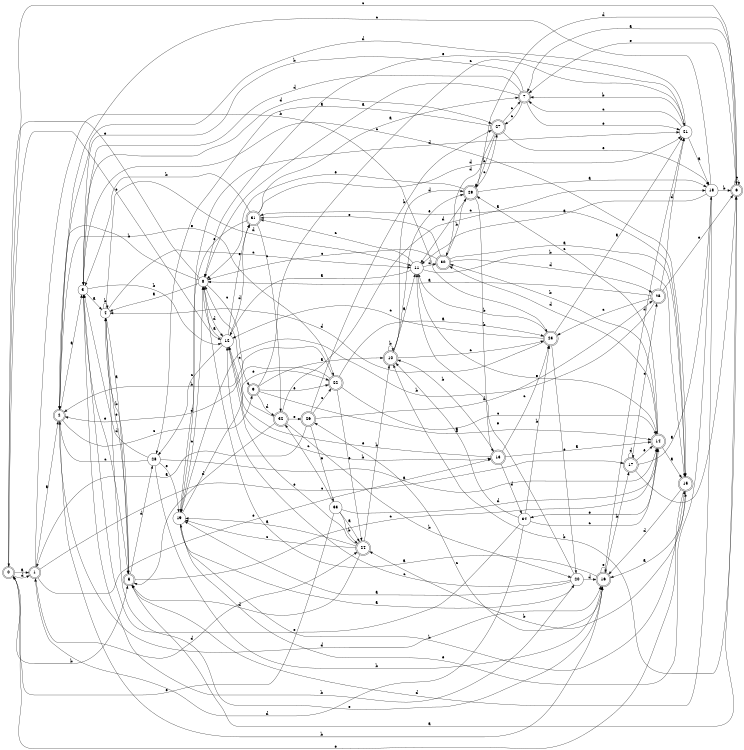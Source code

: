 digraph n28_10 {
__start0 [label="" shape="none"];

rankdir=LR;
size="8,5";

s0 [style="rounded,filled", color="black", fillcolor="white" shape="doublecircle", label="0"];
s1 [style="rounded,filled", color="black", fillcolor="white" shape="doublecircle", label="1"];
s2 [style="rounded,filled", color="black", fillcolor="white" shape="doublecircle", label="2"];
s3 [style="filled", color="black", fillcolor="white" shape="circle", label="3"];
s4 [style="filled", color="black", fillcolor="white" shape="circle", label="4"];
s5 [style="rounded,filled", color="black", fillcolor="white" shape="doublecircle", label="5"];
s6 [style="rounded,filled", color="black", fillcolor="white" shape="doublecircle", label="6"];
s7 [style="rounded,filled", color="black", fillcolor="white" shape="doublecircle", label="7"];
s8 [style="filled", color="black", fillcolor="white" shape="circle", label="8"];
s9 [style="rounded,filled", color="black", fillcolor="white" shape="doublecircle", label="9"];
s10 [style="rounded,filled", color="black", fillcolor="white" shape="doublecircle", label="10"];
s11 [style="filled", color="black", fillcolor="white" shape="circle", label="11"];
s12 [style="filled", color="black", fillcolor="white" shape="circle", label="12"];
s13 [style="rounded,filled", color="black", fillcolor="white" shape="doublecircle", label="13"];
s14 [style="rounded,filled", color="black", fillcolor="white" shape="doublecircle", label="14"];
s15 [style="rounded,filled", color="black", fillcolor="white" shape="doublecircle", label="15"];
s16 [style="rounded,filled", color="black", fillcolor="white" shape="doublecircle", label="16"];
s17 [style="rounded,filled", color="black", fillcolor="white" shape="doublecircle", label="17"];
s18 [style="filled", color="black", fillcolor="white" shape="circle", label="18"];
s19 [style="filled", color="black", fillcolor="white" shape="circle", label="19"];
s20 [style="filled", color="black", fillcolor="white" shape="circle", label="20"];
s21 [style="filled", color="black", fillcolor="white" shape="circle", label="21"];
s22 [style="rounded,filled", color="black", fillcolor="white" shape="doublecircle", label="22"];
s23 [style="rounded,filled", color="black", fillcolor="white" shape="doublecircle", label="23"];
s24 [style="rounded,filled", color="black", fillcolor="white" shape="doublecircle", label="24"];
s25 [style="rounded,filled", color="black", fillcolor="white" shape="doublecircle", label="25"];
s26 [style="rounded,filled", color="black", fillcolor="white" shape="doublecircle", label="26"];
s27 [style="rounded,filled", color="black", fillcolor="white" shape="doublecircle", label="27"];
s28 [style="filled", color="black", fillcolor="white" shape="circle", label="28"];
s29 [style="rounded,filled", color="black", fillcolor="white" shape="doublecircle", label="29"];
s30 [style="rounded,filled", color="black", fillcolor="white" shape="doublecircle", label="30"];
s31 [style="rounded,filled", color="black", fillcolor="white" shape="doublecircle", label="31"];
s32 [style="rounded,filled", color="black", fillcolor="white" shape="doublecircle", label="32"];
s33 [style="filled", color="black", fillcolor="white" shape="circle", label="33"];
s34 [style="filled", color="black", fillcolor="white" shape="circle", label="34"];
s0 -> s1 [label="a"];
s0 -> s5 [label="b"];
s0 -> s6 [label="c"];
s0 -> s1 [label="d"];
s0 -> s12 [label="e"];
s1 -> s2 [label="a"];
s1 -> s23 [label="b"];
s1 -> s17 [label="c"];
s1 -> s24 [label="d"];
s1 -> s13 [label="e"];
s2 -> s3 [label="a"];
s2 -> s16 [label="b"];
s2 -> s9 [label="c"];
s2 -> s16 [label="d"];
s2 -> s22 [label="e"];
s3 -> s4 [label="a"];
s3 -> s12 [label="b"];
s3 -> s15 [label="c"];
s3 -> s27 [label="d"];
s3 -> s5 [label="e"];
s4 -> s5 [label="a"];
s4 -> s4 [label="b"];
s4 -> s11 [label="c"];
s4 -> s11 [label="d"];
s4 -> s16 [label="e"];
s5 -> s6 [label="a"];
s5 -> s4 [label="b"];
s5 -> s14 [label="c"];
s5 -> s28 [label="d"];
s5 -> s4 [label="e"];
s6 -> s7 [label="a"];
s6 -> s10 [label="b"];
s6 -> s6 [label="c"];
s6 -> s29 [label="d"];
s6 -> s7 [label="e"];
s7 -> s8 [label="a"];
s7 -> s3 [label="b"];
s7 -> s27 [label="c"];
s7 -> s3 [label="d"];
s7 -> s21 [label="e"];
s8 -> s4 [label="a"];
s8 -> s2 [label="b"];
s8 -> s9 [label="c"];
s8 -> s12 [label="d"];
s8 -> s0 [label="e"];
s9 -> s10 [label="a"];
s9 -> s14 [label="b"];
s9 -> s21 [label="c"];
s9 -> s32 [label="d"];
s9 -> s22 [label="e"];
s10 -> s11 [label="a"];
s10 -> s10 [label="b"];
s10 -> s23 [label="c"];
s10 -> s29 [label="d"];
s10 -> s29 [label="e"];
s11 -> s12 [label="a"];
s11 -> s15 [label="b"];
s11 -> s31 [label="c"];
s11 -> s30 [label="d"];
s11 -> s14 [label="e"];
s12 -> s8 [label="a"];
s12 -> s13 [label="b"];
s12 -> s28 [label="c"];
s12 -> s31 [label="d"];
s12 -> s31 [label="e"];
s13 -> s14 [label="a"];
s13 -> s10 [label="b"];
s13 -> s23 [label="c"];
s13 -> s34 [label="d"];
s13 -> s12 [label="e"];
s14 -> s15 [label="a"];
s14 -> s30 [label="b"];
s14 -> s29 [label="c"];
s14 -> s30 [label="d"];
s14 -> s34 [label="e"];
s15 -> s16 [label="a"];
s15 -> s24 [label="b"];
s15 -> s31 [label="c"];
s15 -> s16 [label="d"];
s15 -> s0 [label="e"];
s16 -> s8 [label="a"];
s16 -> s17 [label="b"];
s16 -> s26 [label="c"];
s16 -> s21 [label="d"];
s16 -> s16 [label="e"];
s17 -> s18 [label="a"];
s17 -> s6 [label="b"];
s17 -> s25 [label="c"];
s17 -> s17 [label="d"];
s17 -> s14 [label="e"];
s18 -> s11 [label="a"];
s18 -> s6 [label="b"];
s18 -> s2 [label="c"];
s18 -> s5 [label="d"];
s18 -> s19 [label="e"];
s19 -> s20 [label="a"];
s19 -> s15 [label="b"];
s19 -> s8 [label="c"];
s19 -> s21 [label="d"];
s19 -> s22 [label="e"];
s20 -> s19 [label="a"];
s20 -> s3 [label="b"];
s20 -> s12 [label="c"];
s20 -> s16 [label="d"];
s20 -> s11 [label="e"];
s21 -> s18 [label="a"];
s21 -> s7 [label="b"];
s21 -> s7 [label="c"];
s21 -> s2 [label="d"];
s21 -> s8 [label="e"];
s22 -> s23 [label="a"];
s22 -> s2 [label="b"];
s22 -> s14 [label="c"];
s22 -> s2 [label="d"];
s22 -> s24 [label="e"];
s23 -> s21 [label="a"];
s23 -> s11 [label="b"];
s23 -> s12 [label="c"];
s23 -> s4 [label="d"];
s23 -> s20 [label="e"];
s24 -> s19 [label="a"];
s24 -> s10 [label="b"];
s24 -> s19 [label="c"];
s24 -> s5 [label="d"];
s24 -> s12 [label="e"];
s25 -> s8 [label="a"];
s25 -> s19 [label="b"];
s25 -> s23 [label="c"];
s25 -> s21 [label="d"];
s25 -> s6 [label="e"];
s26 -> s1 [label="a"];
s26 -> s27 [label="b"];
s26 -> s22 [label="c"];
s26 -> s25 [label="d"];
s26 -> s33 [label="e"];
s27 -> s28 [label="a"];
s27 -> s29 [label="b"];
s27 -> s7 [label="c"];
s27 -> s30 [label="d"];
s27 -> s18 [label="e"];
s28 -> s14 [label="a"];
s28 -> s16 [label="b"];
s28 -> s2 [label="c"];
s28 -> s3 [label="d"];
s28 -> s19 [label="e"];
s29 -> s18 [label="a"];
s29 -> s13 [label="b"];
s29 -> s27 [label="c"];
s29 -> s11 [label="d"];
s29 -> s8 [label="e"];
s30 -> s15 [label="a"];
s30 -> s29 [label="b"];
s30 -> s8 [label="c"];
s30 -> s25 [label="d"];
s30 -> s31 [label="e"];
s31 -> s7 [label="a"];
s31 -> s3 [label="b"];
s31 -> s32 [label="c"];
s31 -> s21 [label="d"];
s31 -> s19 [label="e"];
s32 -> s18 [label="a"];
s32 -> s20 [label="b"];
s32 -> s8 [label="c"];
s32 -> s5 [label="d"];
s32 -> s26 [label="e"];
s33 -> s24 [label="a"];
s33 -> s24 [label="b"];
s33 -> s32 [label="c"];
s33 -> s14 [label="d"];
s33 -> s0 [label="e"];
s34 -> s10 [label="a"];
s34 -> s23 [label="b"];
s34 -> s14 [label="c"];
s34 -> s1 [label="d"];
s34 -> s3 [label="e"];

}